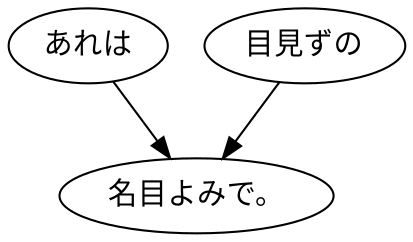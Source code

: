 digraph graph6030 {
	node0 [label="あれは"];
	node1 [label="目見ずの"];
	node2 [label="名目よみで。"];
	node0 -> node2;
	node1 -> node2;
}
